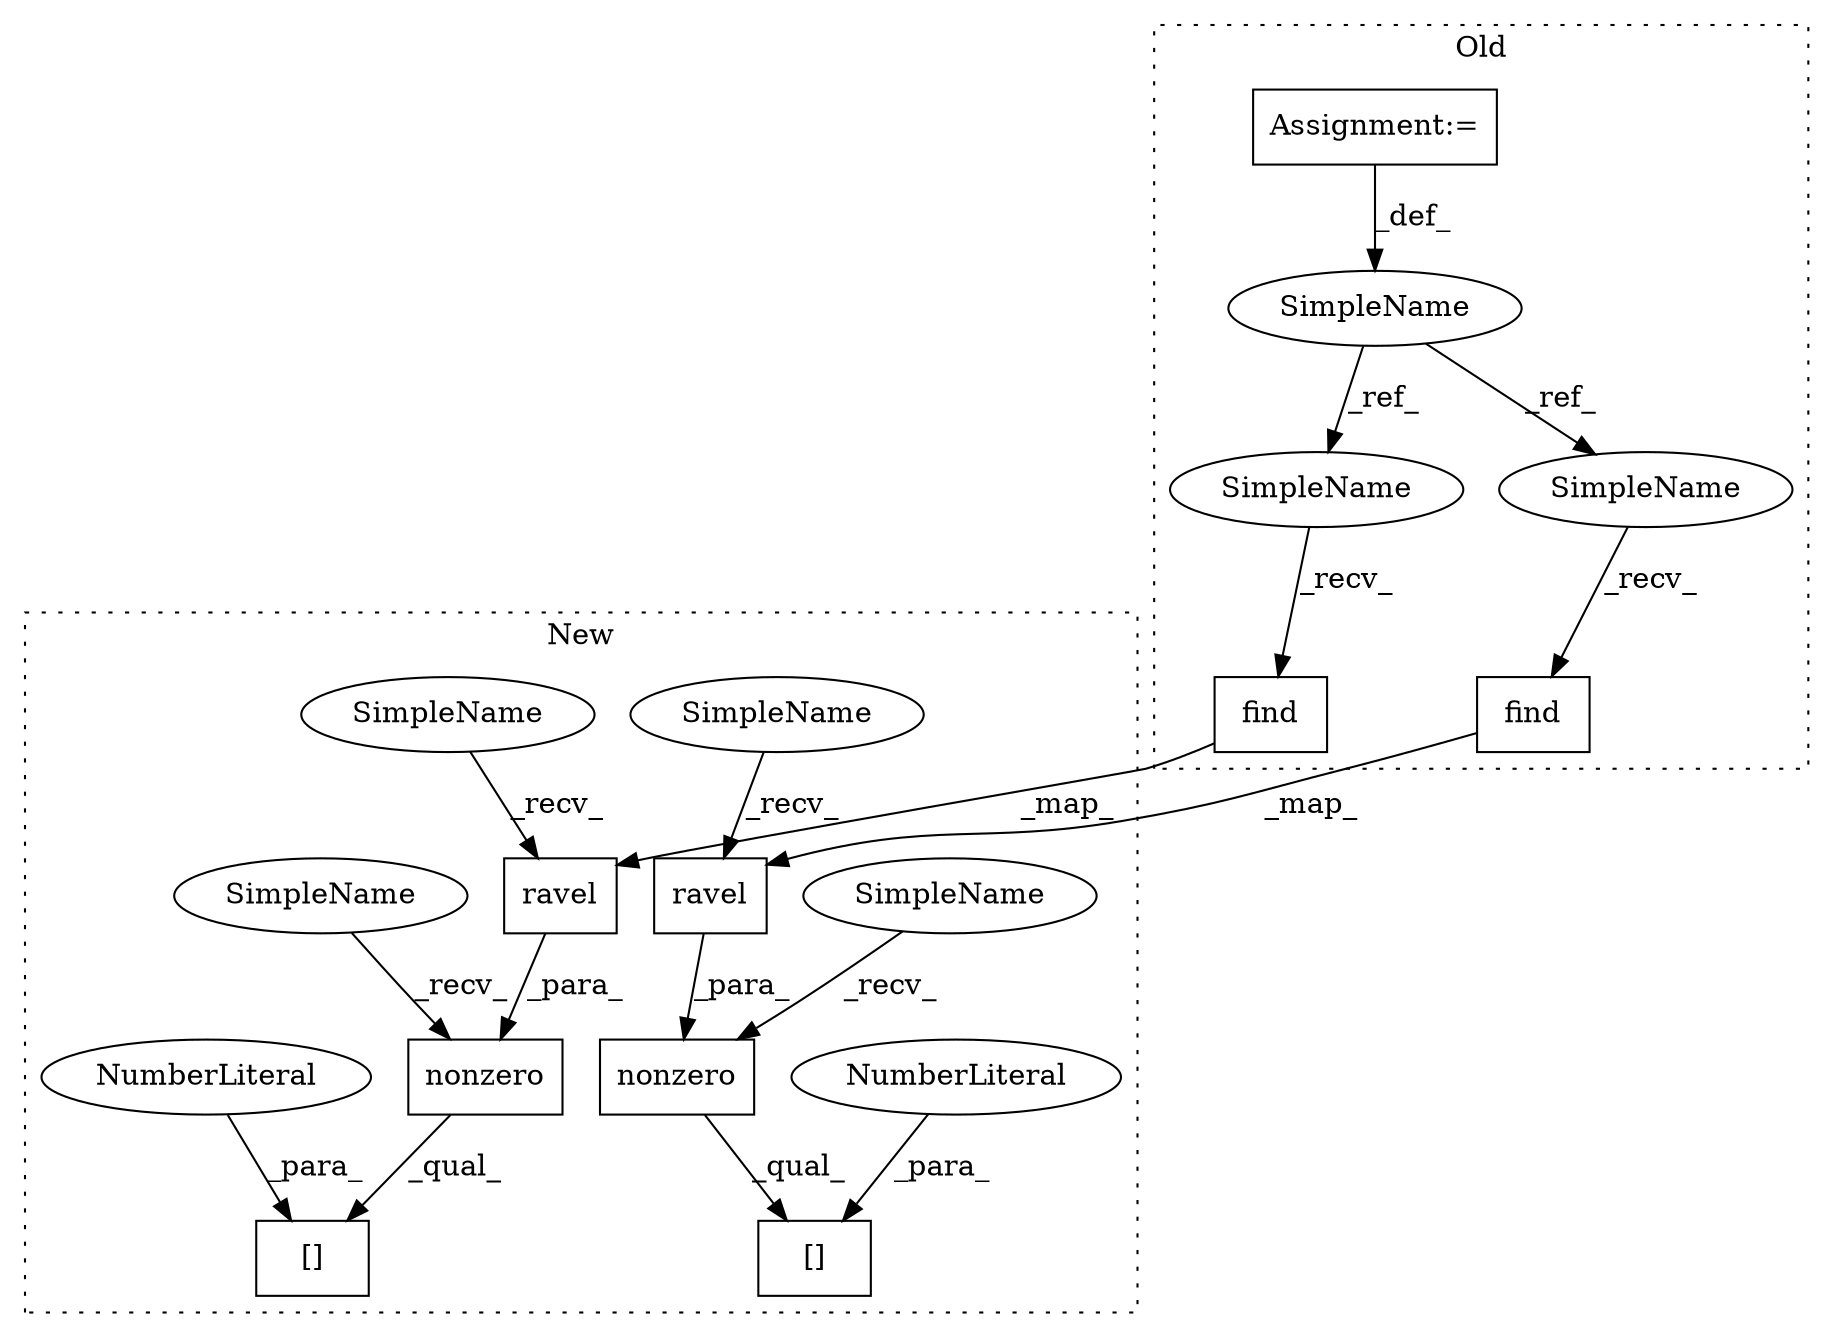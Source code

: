 digraph G {
subgraph cluster0 {
1 [label="find" a="32" s="8083,8104" l="5,1" shape="box"];
4 [label="Assignment:=" a="7" s="7311" l="4" shape="box"];
7 [label="SimpleName" a="42" s="7311" l="4" shape="ellipse"];
8 [label="find" a="32" s="8264,8285" l="5,1" shape="box"];
13 [label="SimpleName" a="42" s="8078" l="4" shape="ellipse"];
14 [label="SimpleName" a="42" s="8259" l="4" shape="ellipse"];
label = "Old";
style="dotted";
}
subgraph cluster1 {
2 [label="ravel" a="32" s="8104,8126" l="6,1" shape="box"];
3 [label="nonzero" a="32" s="8090,8127" l="8,1" shape="box"];
5 [label="[]" a="2" s="8084,8130" l="45,1" shape="box"];
6 [label="NumberLiteral" a="34" s="8129" l="1" shape="ellipse"];
9 [label="ravel" a="32" s="8325,8347" l="6,1" shape="box"];
10 [label="[]" a="2" s="8305,8351" l="45,1" shape="box"];
11 [label="NumberLiteral" a="34" s="8350" l="1" shape="ellipse"];
12 [label="nonzero" a="32" s="8311,8348" l="8,1" shape="box"];
15 [label="SimpleName" a="42" s="8319" l="5" shape="ellipse"];
16 [label="SimpleName" a="42" s="8084" l="5" shape="ellipse"];
17 [label="SimpleName" a="42" s="8098" l="5" shape="ellipse"];
18 [label="SimpleName" a="42" s="8305" l="5" shape="ellipse"];
label = "New";
style="dotted";
}
1 -> 2 [label="_map_"];
2 -> 3 [label="_para_"];
3 -> 5 [label="_qual_"];
4 -> 7 [label="_def_"];
6 -> 5 [label="_para_"];
7 -> 13 [label="_ref_"];
7 -> 14 [label="_ref_"];
8 -> 9 [label="_map_"];
9 -> 12 [label="_para_"];
11 -> 10 [label="_para_"];
12 -> 10 [label="_qual_"];
13 -> 1 [label="_recv_"];
14 -> 8 [label="_recv_"];
15 -> 9 [label="_recv_"];
16 -> 3 [label="_recv_"];
17 -> 2 [label="_recv_"];
18 -> 12 [label="_recv_"];
}
